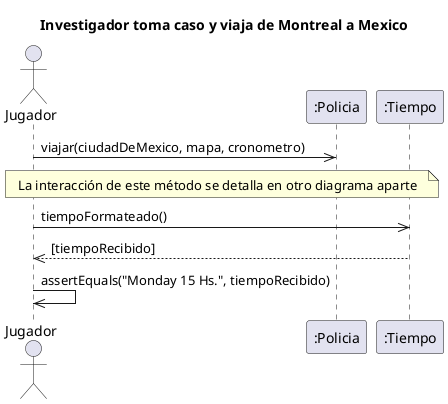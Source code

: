 @startuml
title Investigador toma caso y viaja de Montreal a Mexico

actor "Jugador" as AlgoThief
participant ":Policia" as Policia
participant ":Tiempo" as Tiempo
AlgoThief ->> Policia : viajar(ciudadDeMexico, mapa, cronometro)
note across : La interacción de este método se detalla en otro diagrama aparte


AlgoThief ->> Tiempo : tiempoFormateado()
return[tiempoRecibido]

AlgoThief ->> AlgoThief : assertEquals("Monday 15 Hs.", tiempoRecibido)
@enduml